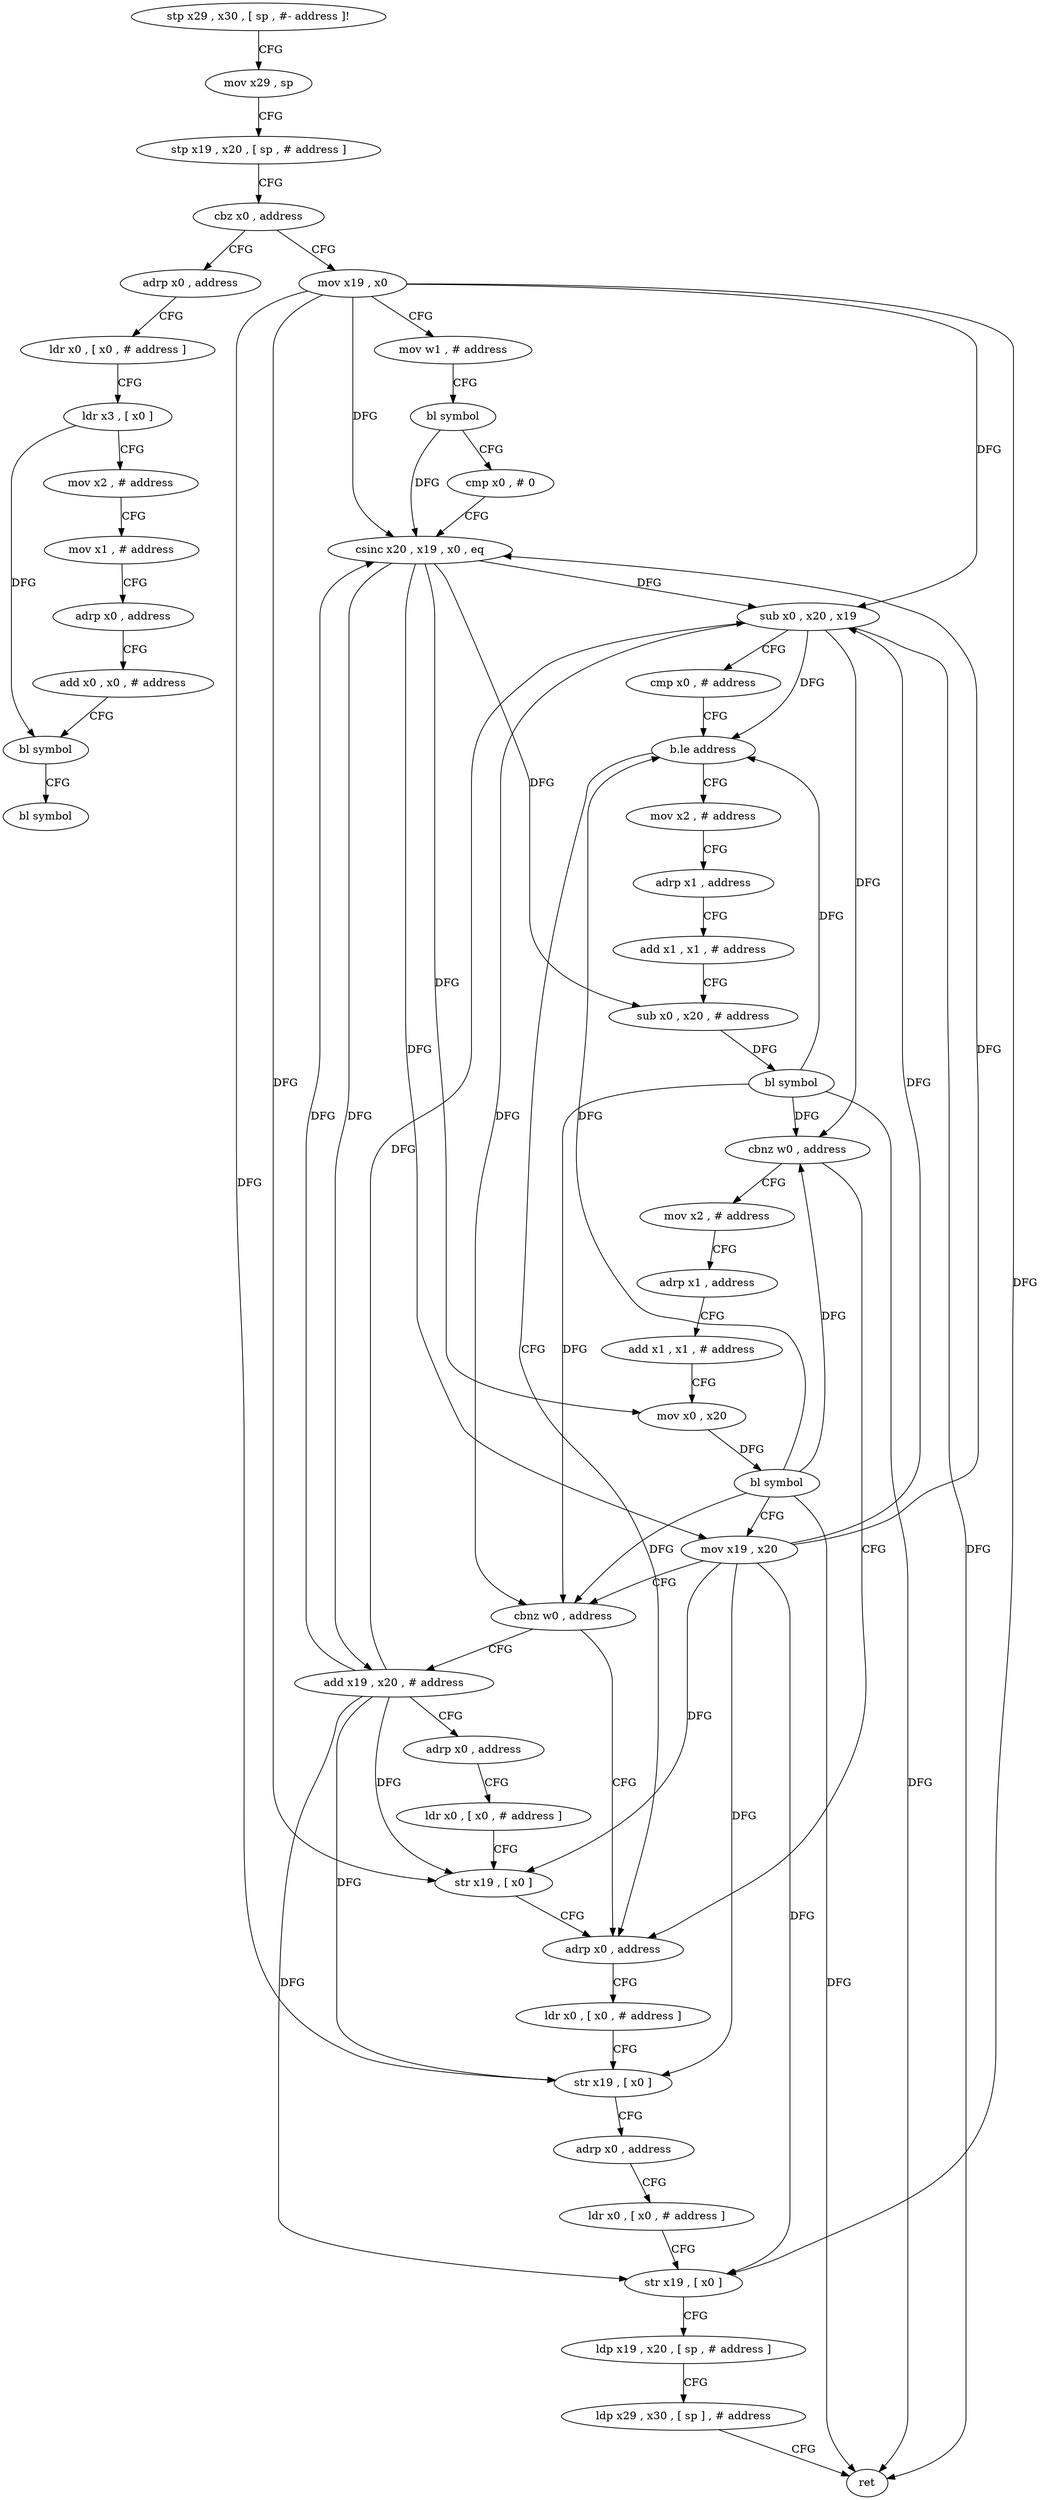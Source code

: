 digraph "func" {
"4222948" [label = "stp x29 , x30 , [ sp , #- address ]!" ]
"4222952" [label = "mov x29 , sp" ]
"4222956" [label = "stp x19 , x20 , [ sp , # address ]" ]
"4222960" [label = "cbz x0 , address" ]
"4223100" [label = "adrp x0 , address" ]
"4222964" [label = "mov x19 , x0" ]
"4223104" [label = "ldr x0 , [ x0 , # address ]" ]
"4223108" [label = "ldr x3 , [ x0 ]" ]
"4223112" [label = "mov x2 , # address" ]
"4223116" [label = "mov x1 , # address" ]
"4223120" [label = "adrp x0 , address" ]
"4223124" [label = "add x0 , x0 , # address" ]
"4223128" [label = "bl symbol" ]
"4223132" [label = "bl symbol" ]
"4222968" [label = "mov w1 , # address" ]
"4222972" [label = "bl symbol" ]
"4222976" [label = "cmp x0 , # 0" ]
"4222980" [label = "csinc x20 , x19 , x0 , eq" ]
"4222984" [label = "sub x0 , x20 , x19" ]
"4222988" [label = "cmp x0 , # address" ]
"4222992" [label = "b.le address" ]
"4223064" [label = "adrp x0 , address" ]
"4222996" [label = "mov x2 , # address" ]
"4223068" [label = "ldr x0 , [ x0 , # address ]" ]
"4223072" [label = "str x19 , [ x0 ]" ]
"4223076" [label = "adrp x0 , address" ]
"4223080" [label = "ldr x0 , [ x0 , # address ]" ]
"4223084" [label = "str x19 , [ x0 ]" ]
"4223088" [label = "ldp x19 , x20 , [ sp , # address ]" ]
"4223092" [label = "ldp x29 , x30 , [ sp ] , # address" ]
"4223096" [label = "ret" ]
"4223000" [label = "adrp x1 , address" ]
"4223004" [label = "add x1 , x1 , # address" ]
"4223008" [label = "sub x0 , x20 , # address" ]
"4223012" [label = "bl symbol" ]
"4223016" [label = "cbnz w0 , address" ]
"4223020" [label = "mov x2 , # address" ]
"4223024" [label = "adrp x1 , address" ]
"4223028" [label = "add x1 , x1 , # address" ]
"4223032" [label = "mov x0 , x20" ]
"4223036" [label = "bl symbol" ]
"4223040" [label = "mov x19 , x20" ]
"4223044" [label = "cbnz w0 , address" ]
"4223048" [label = "add x19 , x20 , # address" ]
"4223052" [label = "adrp x0 , address" ]
"4223056" [label = "ldr x0 , [ x0 , # address ]" ]
"4223060" [label = "str x19 , [ x0 ]" ]
"4222948" -> "4222952" [ label = "CFG" ]
"4222952" -> "4222956" [ label = "CFG" ]
"4222956" -> "4222960" [ label = "CFG" ]
"4222960" -> "4223100" [ label = "CFG" ]
"4222960" -> "4222964" [ label = "CFG" ]
"4223100" -> "4223104" [ label = "CFG" ]
"4222964" -> "4222968" [ label = "CFG" ]
"4222964" -> "4222980" [ label = "DFG" ]
"4222964" -> "4222984" [ label = "DFG" ]
"4222964" -> "4223072" [ label = "DFG" ]
"4222964" -> "4223084" [ label = "DFG" ]
"4222964" -> "4223060" [ label = "DFG" ]
"4223104" -> "4223108" [ label = "CFG" ]
"4223108" -> "4223112" [ label = "CFG" ]
"4223108" -> "4223128" [ label = "DFG" ]
"4223112" -> "4223116" [ label = "CFG" ]
"4223116" -> "4223120" [ label = "CFG" ]
"4223120" -> "4223124" [ label = "CFG" ]
"4223124" -> "4223128" [ label = "CFG" ]
"4223128" -> "4223132" [ label = "CFG" ]
"4222968" -> "4222972" [ label = "CFG" ]
"4222972" -> "4222976" [ label = "CFG" ]
"4222972" -> "4222980" [ label = "DFG" ]
"4222976" -> "4222980" [ label = "CFG" ]
"4222980" -> "4222984" [ label = "DFG" ]
"4222980" -> "4223008" [ label = "DFG" ]
"4222980" -> "4223032" [ label = "DFG" ]
"4222980" -> "4223040" [ label = "DFG" ]
"4222980" -> "4223048" [ label = "DFG" ]
"4222984" -> "4222988" [ label = "CFG" ]
"4222984" -> "4222992" [ label = "DFG" ]
"4222984" -> "4223096" [ label = "DFG" ]
"4222984" -> "4223016" [ label = "DFG" ]
"4222984" -> "4223044" [ label = "DFG" ]
"4222988" -> "4222992" [ label = "CFG" ]
"4222992" -> "4223064" [ label = "CFG" ]
"4222992" -> "4222996" [ label = "CFG" ]
"4223064" -> "4223068" [ label = "CFG" ]
"4222996" -> "4223000" [ label = "CFG" ]
"4223068" -> "4223072" [ label = "CFG" ]
"4223072" -> "4223076" [ label = "CFG" ]
"4223076" -> "4223080" [ label = "CFG" ]
"4223080" -> "4223084" [ label = "CFG" ]
"4223084" -> "4223088" [ label = "CFG" ]
"4223088" -> "4223092" [ label = "CFG" ]
"4223092" -> "4223096" [ label = "CFG" ]
"4223000" -> "4223004" [ label = "CFG" ]
"4223004" -> "4223008" [ label = "CFG" ]
"4223008" -> "4223012" [ label = "DFG" ]
"4223012" -> "4223016" [ label = "DFG" ]
"4223012" -> "4222992" [ label = "DFG" ]
"4223012" -> "4223096" [ label = "DFG" ]
"4223012" -> "4223044" [ label = "DFG" ]
"4223016" -> "4223064" [ label = "CFG" ]
"4223016" -> "4223020" [ label = "CFG" ]
"4223020" -> "4223024" [ label = "CFG" ]
"4223024" -> "4223028" [ label = "CFG" ]
"4223028" -> "4223032" [ label = "CFG" ]
"4223032" -> "4223036" [ label = "DFG" ]
"4223036" -> "4223040" [ label = "CFG" ]
"4223036" -> "4222992" [ label = "DFG" ]
"4223036" -> "4223016" [ label = "DFG" ]
"4223036" -> "4223096" [ label = "DFG" ]
"4223036" -> "4223044" [ label = "DFG" ]
"4223040" -> "4223044" [ label = "CFG" ]
"4223040" -> "4222980" [ label = "DFG" ]
"4223040" -> "4222984" [ label = "DFG" ]
"4223040" -> "4223072" [ label = "DFG" ]
"4223040" -> "4223084" [ label = "DFG" ]
"4223040" -> "4223060" [ label = "DFG" ]
"4223044" -> "4223064" [ label = "CFG" ]
"4223044" -> "4223048" [ label = "CFG" ]
"4223048" -> "4223052" [ label = "CFG" ]
"4223048" -> "4222980" [ label = "DFG" ]
"4223048" -> "4222984" [ label = "DFG" ]
"4223048" -> "4223072" [ label = "DFG" ]
"4223048" -> "4223084" [ label = "DFG" ]
"4223048" -> "4223060" [ label = "DFG" ]
"4223052" -> "4223056" [ label = "CFG" ]
"4223056" -> "4223060" [ label = "CFG" ]
"4223060" -> "4223064" [ label = "CFG" ]
}
